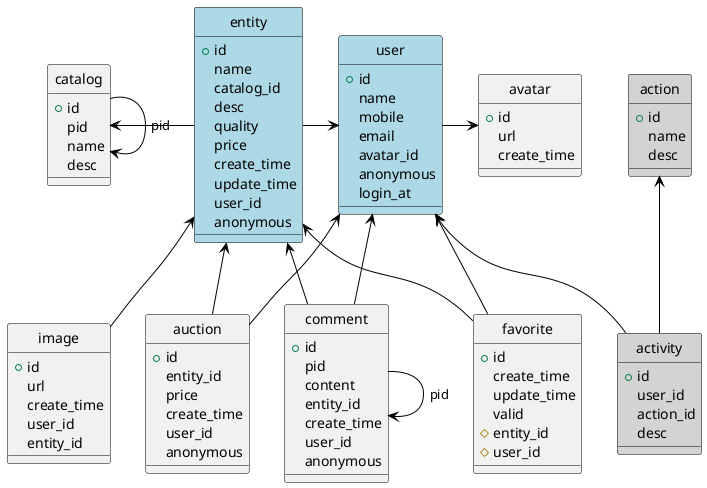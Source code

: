 @startuml

'skinparam monochrome true
'skinparam classBackgroundColor White
skinparam classArrowColor Black
skinparam classBorderColor Black
skinparam stereotypeCBackgroundColor Gray
'hide members
hide circle

class user #LightBlue {
    +id      
    name       
    mobile      
    email        
    avatar_id   
    anonymous   
    login_at    
}

class avatar {
    +id
    url
    create_time
}

class catalog {
    +id
    pid
    name
    desc
}

class entity #LightBlue {
    +id
    name
    catalog_id
    desc
    quality
    price
    create_time
    update_time
    user_id
    anonymous
}

class favorite {
    +id
    create_time
    update_time
    valid
    #entity_id
    #user_id
}

class comment {
    +id
    pid
    content
    entity_id
    create_time
    user_id
    anonymous
}

class auction {
    +id
    entity_id
    price
    create_time
    user_id
    anonymous
}

class image {
    +id
    url
    create_time
    user_id
    entity_id
}

class action #LightGray {
    +id
    name
    desc
}

class activity #LightGray {
    +id
    user_id
    action_id
    desc
}

user -r-> avatar
entity -l-> catalog
entity -r-> user
catalog --> catalog : pid

image -u-> entity
favorite -u-> user
favorite -u-> entity

comment -u-> user
comment -u-> entity
comment --> comment : pid

auction -u-> user
auction -u-> entity

activity -u-> action
activity -u-> user

@enduml
